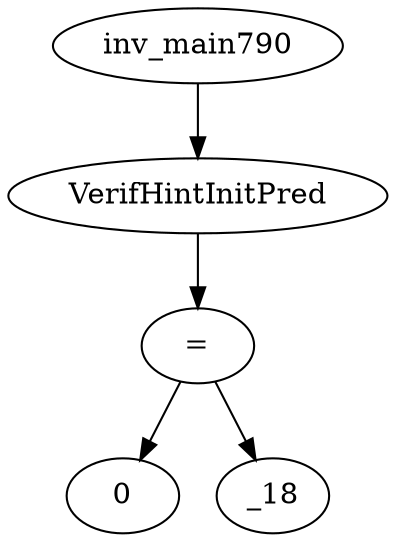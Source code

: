 digraph dag {
0 [label="inv_main790"];
1 [label="VerifHintInitPred"];
2 [label="="];
3 [label="0"];
4 [label="_18"];
0->1
1->2
2->4
2 -> 3
}
